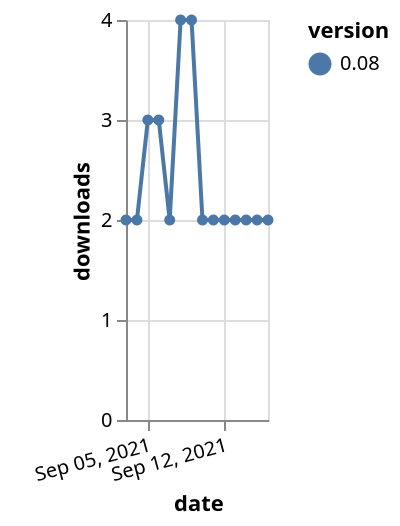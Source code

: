 {"$schema": "https://vega.github.io/schema/vega-lite/v5.json", "description": "A simple bar chart with embedded data.", "data": {"values": [{"date": "2021-09-03", "total": 3055, "delta": 2, "version": "0.08"}, {"date": "2021-09-04", "total": 3057, "delta": 2, "version": "0.08"}, {"date": "2021-09-05", "total": 3060, "delta": 3, "version": "0.08"}, {"date": "2021-09-06", "total": 3063, "delta": 3, "version": "0.08"}, {"date": "2021-09-07", "total": 3065, "delta": 2, "version": "0.08"}, {"date": "2021-09-08", "total": 3069, "delta": 4, "version": "0.08"}, {"date": "2021-09-09", "total": 3073, "delta": 4, "version": "0.08"}, {"date": "2021-09-10", "total": 3075, "delta": 2, "version": "0.08"}, {"date": "2021-09-11", "total": 3077, "delta": 2, "version": "0.08"}, {"date": "2021-09-12", "total": 3079, "delta": 2, "version": "0.08"}, {"date": "2021-09-13", "total": 3081, "delta": 2, "version": "0.08"}, {"date": "2021-09-14", "total": 3083, "delta": 2, "version": "0.08"}, {"date": "2021-09-15", "total": 3085, "delta": 2, "version": "0.08"}, {"date": "2021-09-16", "total": 3087, "delta": 2, "version": "0.08"}]}, "width": "container", "mark": {"type": "line", "point": {"filled": true}}, "encoding": {"x": {"field": "date", "type": "temporal", "timeUnit": "yearmonthdate", "title": "date", "axis": {"labelAngle": -15}}, "y": {"field": "delta", "type": "quantitative", "title": "downloads"}, "color": {"field": "version", "type": "nominal"}, "tooltip": {"field": "delta"}}}